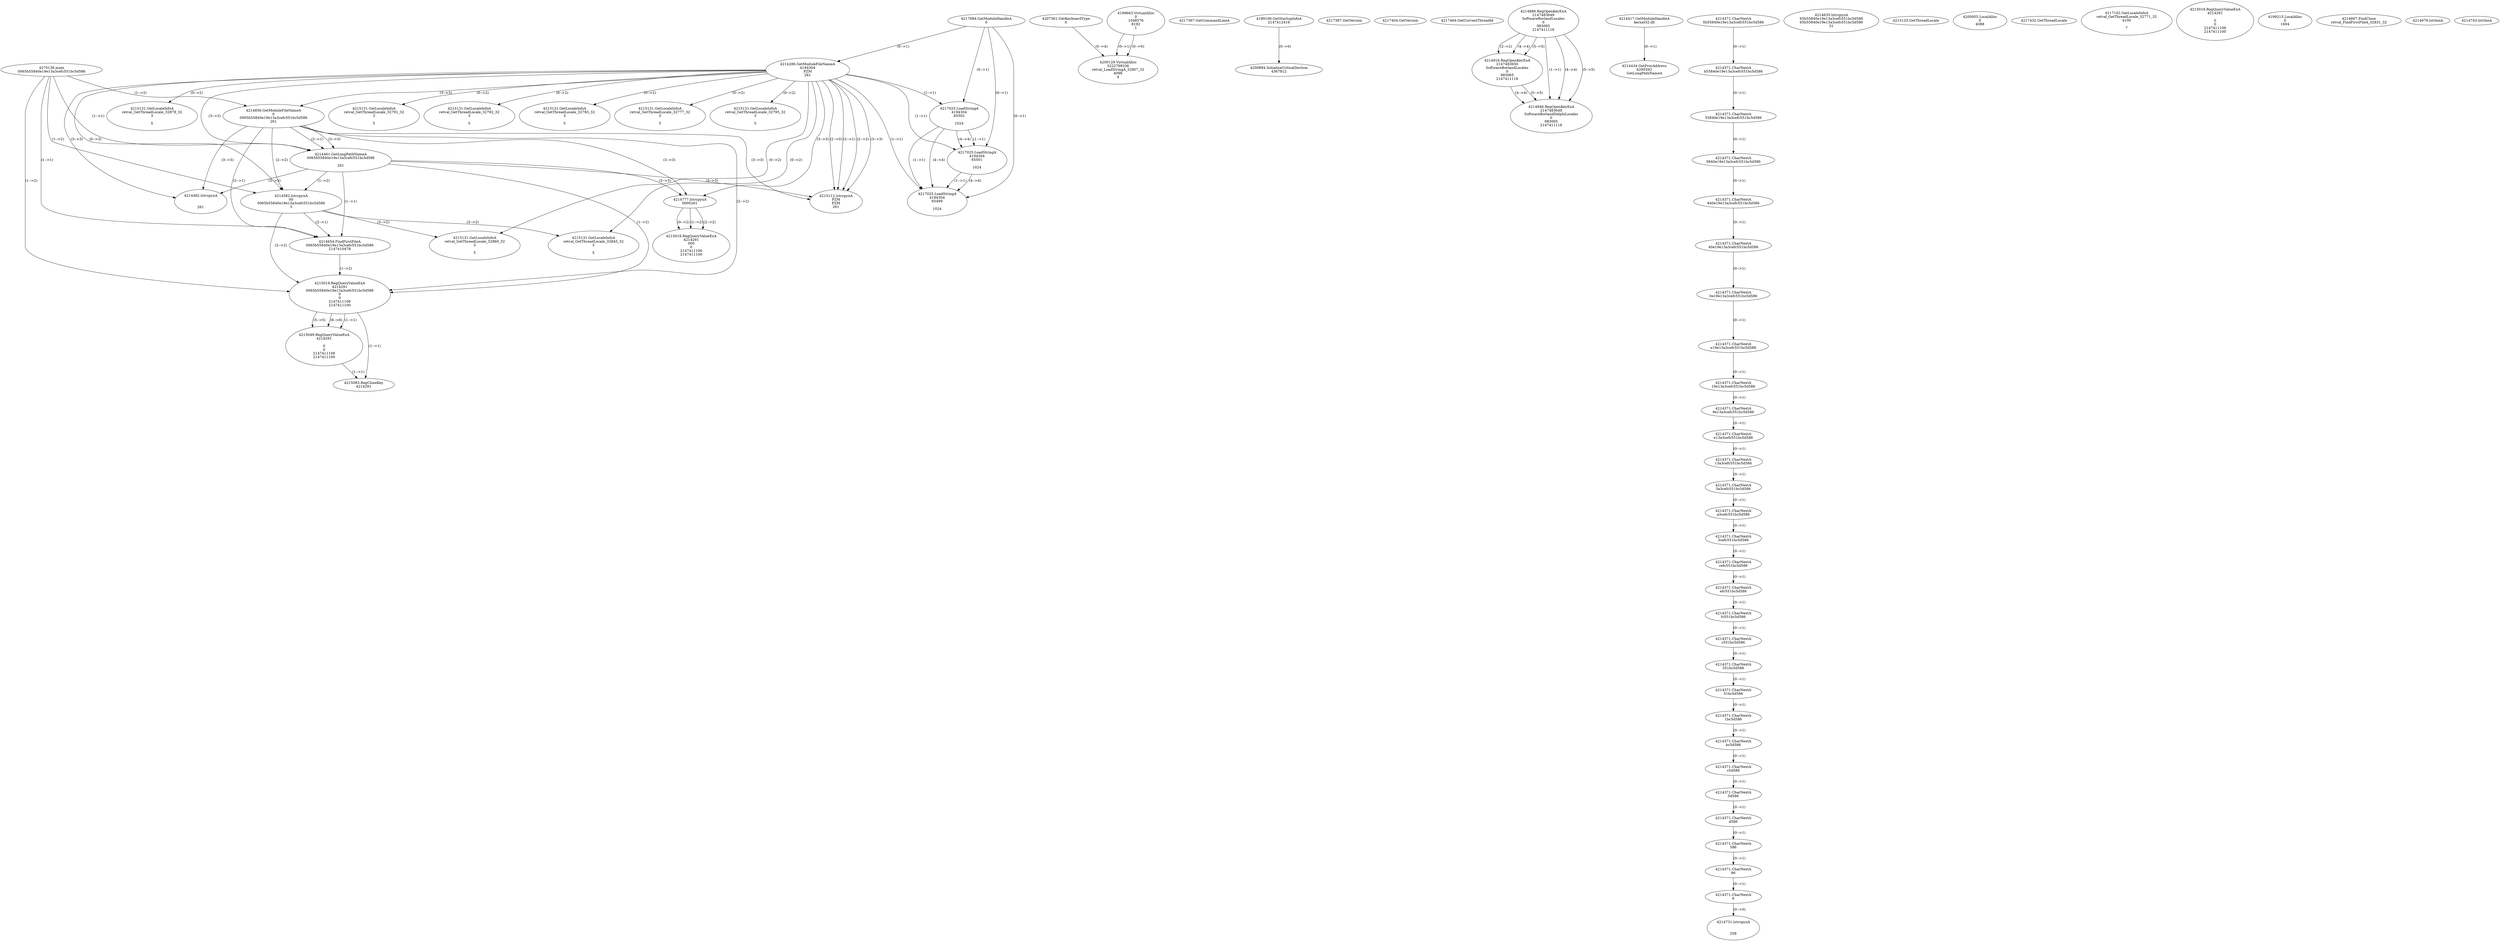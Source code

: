 // Global SCDG with merge call
digraph {
	0 [label="4270136.main
0065b55840e19e13a3cefc551bc5d586"]
	1 [label="4217684.GetModuleHandleA
0"]
	2 [label="4207361.GetKeyboardType
0"]
	3 [label="4217367.GetCommandLineA
"]
	4 [label="4199106.GetStartupInfoA
2147412416"]
	5 [label="4217387.GetVersion
"]
	6 [label="4217404.GetVersion
"]
	7 [label="4217464.GetCurrentThreadId
"]
	8 [label="4214286.GetModuleFileNameA
4194304
PZM
261"]
	1 -> 8 [label="(0-->1)"]
	9 [label="4214856.GetModuleFileNameA
0
0065b55840e19e13a3cefc551bc5d586
261"]
	0 -> 9 [label="(1-->2)"]
	8 -> 9 [label="(3-->3)"]
	10 [label="4214886.RegOpenKeyExA
2147483649
Software\Borland\Locales
0
983065
2147411116"]
	11 [label="4214916.RegOpenKeyExA
2147483650
Software\Borland\Locales
0
983065
2147411116"]
	10 -> 11 [label="(2-->2)"]
	10 -> 11 [label="(4-->4)"]
	10 -> 11 [label="(5-->5)"]
	12 [label="4214417.GetModuleHandleA
kernel32.dll"]
	13 [label="4214434.GetProcAddress
6295592
GetLongPathNameA"]
	12 -> 13 [label="(0-->1)"]
	14 [label="4214461.GetLongPathNameA
0065b55840e19e13a3cefc551bc5d586

261"]
	0 -> 14 [label="(1-->1)"]
	9 -> 14 [label="(2-->1)"]
	8 -> 14 [label="(3-->3)"]
	9 -> 14 [label="(3-->3)"]
	15 [label="4214582.lstrcpynA
00
0065b55840e19e13a3cefc551bc5d586
3"]
	0 -> 15 [label="(1-->2)"]
	9 -> 15 [label="(2-->2)"]
	14 -> 15 [label="(1-->2)"]
	8 -> 15 [label="(0-->3)"]
	16 [label="4214371.CharNextA
5b55840e19e13a3cefc551bc5d586"]
	17 [label="4214371.CharNextA
b55840e19e13a3cefc551bc5d586"]
	16 -> 17 [label="(0-->1)"]
	18 [label="4214371.CharNextA
55840e19e13a3cefc551bc5d586"]
	17 -> 18 [label="(0-->1)"]
	19 [label="4214371.CharNextA
5840e19e13a3cefc551bc5d586"]
	18 -> 19 [label="(0-->1)"]
	20 [label="4214371.CharNextA
840e19e13a3cefc551bc5d586"]
	19 -> 20 [label="(0-->1)"]
	21 [label="4214371.CharNextA
40e19e13a3cefc551bc5d586"]
	20 -> 21 [label="(0-->1)"]
	22 [label="4214371.CharNextA
0e19e13a3cefc551bc5d586"]
	21 -> 22 [label="(0-->1)"]
	23 [label="4214371.CharNextA
e19e13a3cefc551bc5d586"]
	22 -> 23 [label="(0-->1)"]
	24 [label="4214371.CharNextA
19e13a3cefc551bc5d586"]
	23 -> 24 [label="(0-->1)"]
	25 [label="4214371.CharNextA
9e13a3cefc551bc5d586"]
	24 -> 25 [label="(0-->1)"]
	26 [label="4214371.CharNextA
e13a3cefc551bc5d586"]
	25 -> 26 [label="(0-->1)"]
	27 [label="4214371.CharNextA
13a3cefc551bc5d586"]
	26 -> 27 [label="(0-->1)"]
	28 [label="4214371.CharNextA
3a3cefc551bc5d586"]
	27 -> 28 [label="(0-->1)"]
	29 [label="4214371.CharNextA
a3cefc551bc5d586"]
	28 -> 29 [label="(0-->1)"]
	30 [label="4214371.CharNextA
3cefc551bc5d586"]
	29 -> 30 [label="(0-->1)"]
	31 [label="4214371.CharNextA
cefc551bc5d586"]
	30 -> 31 [label="(0-->1)"]
	32 [label="4214371.CharNextA
efc551bc5d586"]
	31 -> 32 [label="(0-->1)"]
	33 [label="4214371.CharNextA
fc551bc5d586"]
	32 -> 33 [label="(0-->1)"]
	34 [label="4214371.CharNextA
c551bc5d586"]
	33 -> 34 [label="(0-->1)"]
	35 [label="4214371.CharNextA
551bc5d586"]
	34 -> 35 [label="(0-->1)"]
	36 [label="4214371.CharNextA
51bc5d586"]
	35 -> 36 [label="(0-->1)"]
	37 [label="4214371.CharNextA
1bc5d586"]
	36 -> 37 [label="(0-->1)"]
	38 [label="4214371.CharNextA
bc5d586"]
	37 -> 38 [label="(0-->1)"]
	39 [label="4214371.CharNextA
c5d586"]
	38 -> 39 [label="(0-->1)"]
	40 [label="4214371.CharNextA
5d586"]
	39 -> 40 [label="(0-->1)"]
	41 [label="4214371.CharNextA
d586"]
	40 -> 41 [label="(0-->1)"]
	42 [label="4214371.CharNextA
586"]
	41 -> 42 [label="(0-->1)"]
	43 [label="4214371.CharNextA
86"]
	42 -> 43 [label="(0-->1)"]
	44 [label="4214371.CharNextA
6"]
	43 -> 44 [label="(0-->1)"]
	45 [label="4214635.lstrcpynA
65b55840e19e13a3cefc551bc5d586
65b55840e19e13a3cefc551bc5d586
31"]
	46 [label="4214654.FindFirstFileA
0065b55840e19e13a3cefc551bc5d586
2147410478"]
	0 -> 46 [label="(1-->1)"]
	9 -> 46 [label="(2-->1)"]
	14 -> 46 [label="(1-->1)"]
	15 -> 46 [label="(2-->1)"]
	47 [label="4215019.RegQueryValueExA
4214291
0065b55840e19e13a3cefc551bc5d586
0
0
2147411106
2147411100"]
	0 -> 47 [label="(1-->2)"]
	9 -> 47 [label="(2-->2)"]
	14 -> 47 [label="(1-->2)"]
	15 -> 47 [label="(2-->2)"]
	46 -> 47 [label="(1-->2)"]
	48 [label="4215049.RegQueryValueExA
4214291

0
0
2147411106
2147411100"]
	47 -> 48 [label="(1-->1)"]
	47 -> 48 [label="(5-->5)"]
	47 -> 48 [label="(6-->6)"]
	49 [label="4215083.RegCloseKey
4214291"]
	47 -> 49 [label="(1-->1)"]
	48 -> 49 [label="(1-->1)"]
	50 [label="4215112.lstrcpynA
PZM
PZM
261"]
	8 -> 50 [label="(2-->1)"]
	8 -> 50 [label="(2-->2)"]
	8 -> 50 [label="(3-->3)"]
	9 -> 50 [label="(3-->3)"]
	14 -> 50 [label="(3-->3)"]
	8 -> 50 [label="(2-->0)"]
	51 [label="4215125.GetThreadLocale
"]
	52 [label="4215131.GetLocaleInfoA
retval_GetThreadLocale_32845_32
3

5"]
	8 -> 52 [label="(0-->2)"]
	15 -> 52 [label="(3-->2)"]
	53 [label="4217025.LoadStringA
4194304
65502

1024"]
	1 -> 53 [label="(0-->1)"]
	8 -> 53 [label="(1-->1)"]
	54 [label="4200894.InitializeCriticalSection
4367812"]
	4 -> 54 [label="(0-->0)"]
	55 [label="4200955.LocalAlloc
0
4088"]
	56 [label="4217432.GetThreadLocale
"]
	57 [label="4217102.GetLocaleInfoA
retval_GetThreadLocale_32771_32
4100

7"]
	58 [label="4214482.lstrcpynA


261"]
	8 -> 58 [label="(3-->3)"]
	9 -> 58 [label="(3-->3)"]
	14 -> 58 [label="(3-->3)"]
	59 [label="4215019.RegQueryValueExA
4214291

0
0
2147411106
2147411100"]
	60 [label="4215131.GetLocaleInfoA
retval_GetThreadLocale_32878_32
3

5"]
	8 -> 60 [label="(0-->2)"]
	61 [label="4217025.LoadStringA
4194304
65501

1024"]
	1 -> 61 [label="(0-->1)"]
	8 -> 61 [label="(1-->1)"]
	53 -> 61 [label="(1-->1)"]
	53 -> 61 [label="(4-->4)"]
	62 [label="4214946.RegOpenKeyExA
2147483649
Software\Borland\Delphi\Locales
0
983065
2147411116"]
	10 -> 62 [label="(1-->1)"]
	10 -> 62 [label="(4-->4)"]
	11 -> 62 [label="(4-->4)"]
	10 -> 62 [label="(5-->5)"]
	11 -> 62 [label="(5-->5)"]
	63 [label="4215131.GetLocaleInfoA
retval_GetThreadLocale_32791_32
3

5"]
	8 -> 63 [label="(0-->2)"]
	64 [label="4199663.VirtualAlloc
0
1048576
8192
1"]
	65 [label="4199215.LocalAlloc
0
1604"]
	66 [label="4200129.VirtualAlloc
3222798336
retval_LoadStringA_32807_32
4096
4"]
	64 -> 66 [label="(0-->1)"]
	2 -> 66 [label="(0-->4)"]
	64 -> 66 [label="(0-->0)"]
	67 [label="4215131.GetLocaleInfoA
retval_GetThreadLocale_32792_32
3

5"]
	8 -> 67 [label="(0-->2)"]
	68 [label="4215131.GetLocaleInfoA
retval_GetThreadLocale_32783_32
3

5"]
	8 -> 68 [label="(0-->2)"]
	69 [label="4217025.LoadStringA
4194304
65499

1024"]
	1 -> 69 [label="(0-->1)"]
	8 -> 69 [label="(1-->1)"]
	53 -> 69 [label="(1-->1)"]
	61 -> 69 [label="(1-->1)"]
	53 -> 69 [label="(4-->4)"]
	61 -> 69 [label="(4-->4)"]
	70 [label="4215131.GetLocaleInfoA
retval_GetThreadLocale_32777_32
3

5"]
	8 -> 70 [label="(0-->2)"]
	71 [label="4215131.GetLocaleInfoA
retval_GetThreadLocale_32795_32
3

5"]
	8 -> 71 [label="(0-->2)"]
	72 [label="4214667.FindClose
retval_FindFirstFileA_32831_32"]
	73 [label="4214679.lstrlenA
"]
	74 [label="4214731.lstrcpynA


258"]
	44 -> 74 [label="(0-->0)"]
	75 [label="4214743.lstrlenA
"]
	76 [label="4214777.lstrcpynA
00\
00\
261"]
	8 -> 76 [label="(3-->3)"]
	9 -> 76 [label="(3-->3)"]
	14 -> 76 [label="(3-->3)"]
	77 [label="4215019.RegQueryValueExA
4214291
00\
0
0
2147411106
2147411100"]
	76 -> 77 [label="(1-->2)"]
	76 -> 77 [label="(2-->2)"]
	76 -> 77 [label="(0-->2)"]
	78 [label="4215131.GetLocaleInfoA
retval_GetThreadLocale_32860_32
3

5"]
	8 -> 78 [label="(0-->2)"]
	15 -> 78 [label="(3-->2)"]
}

